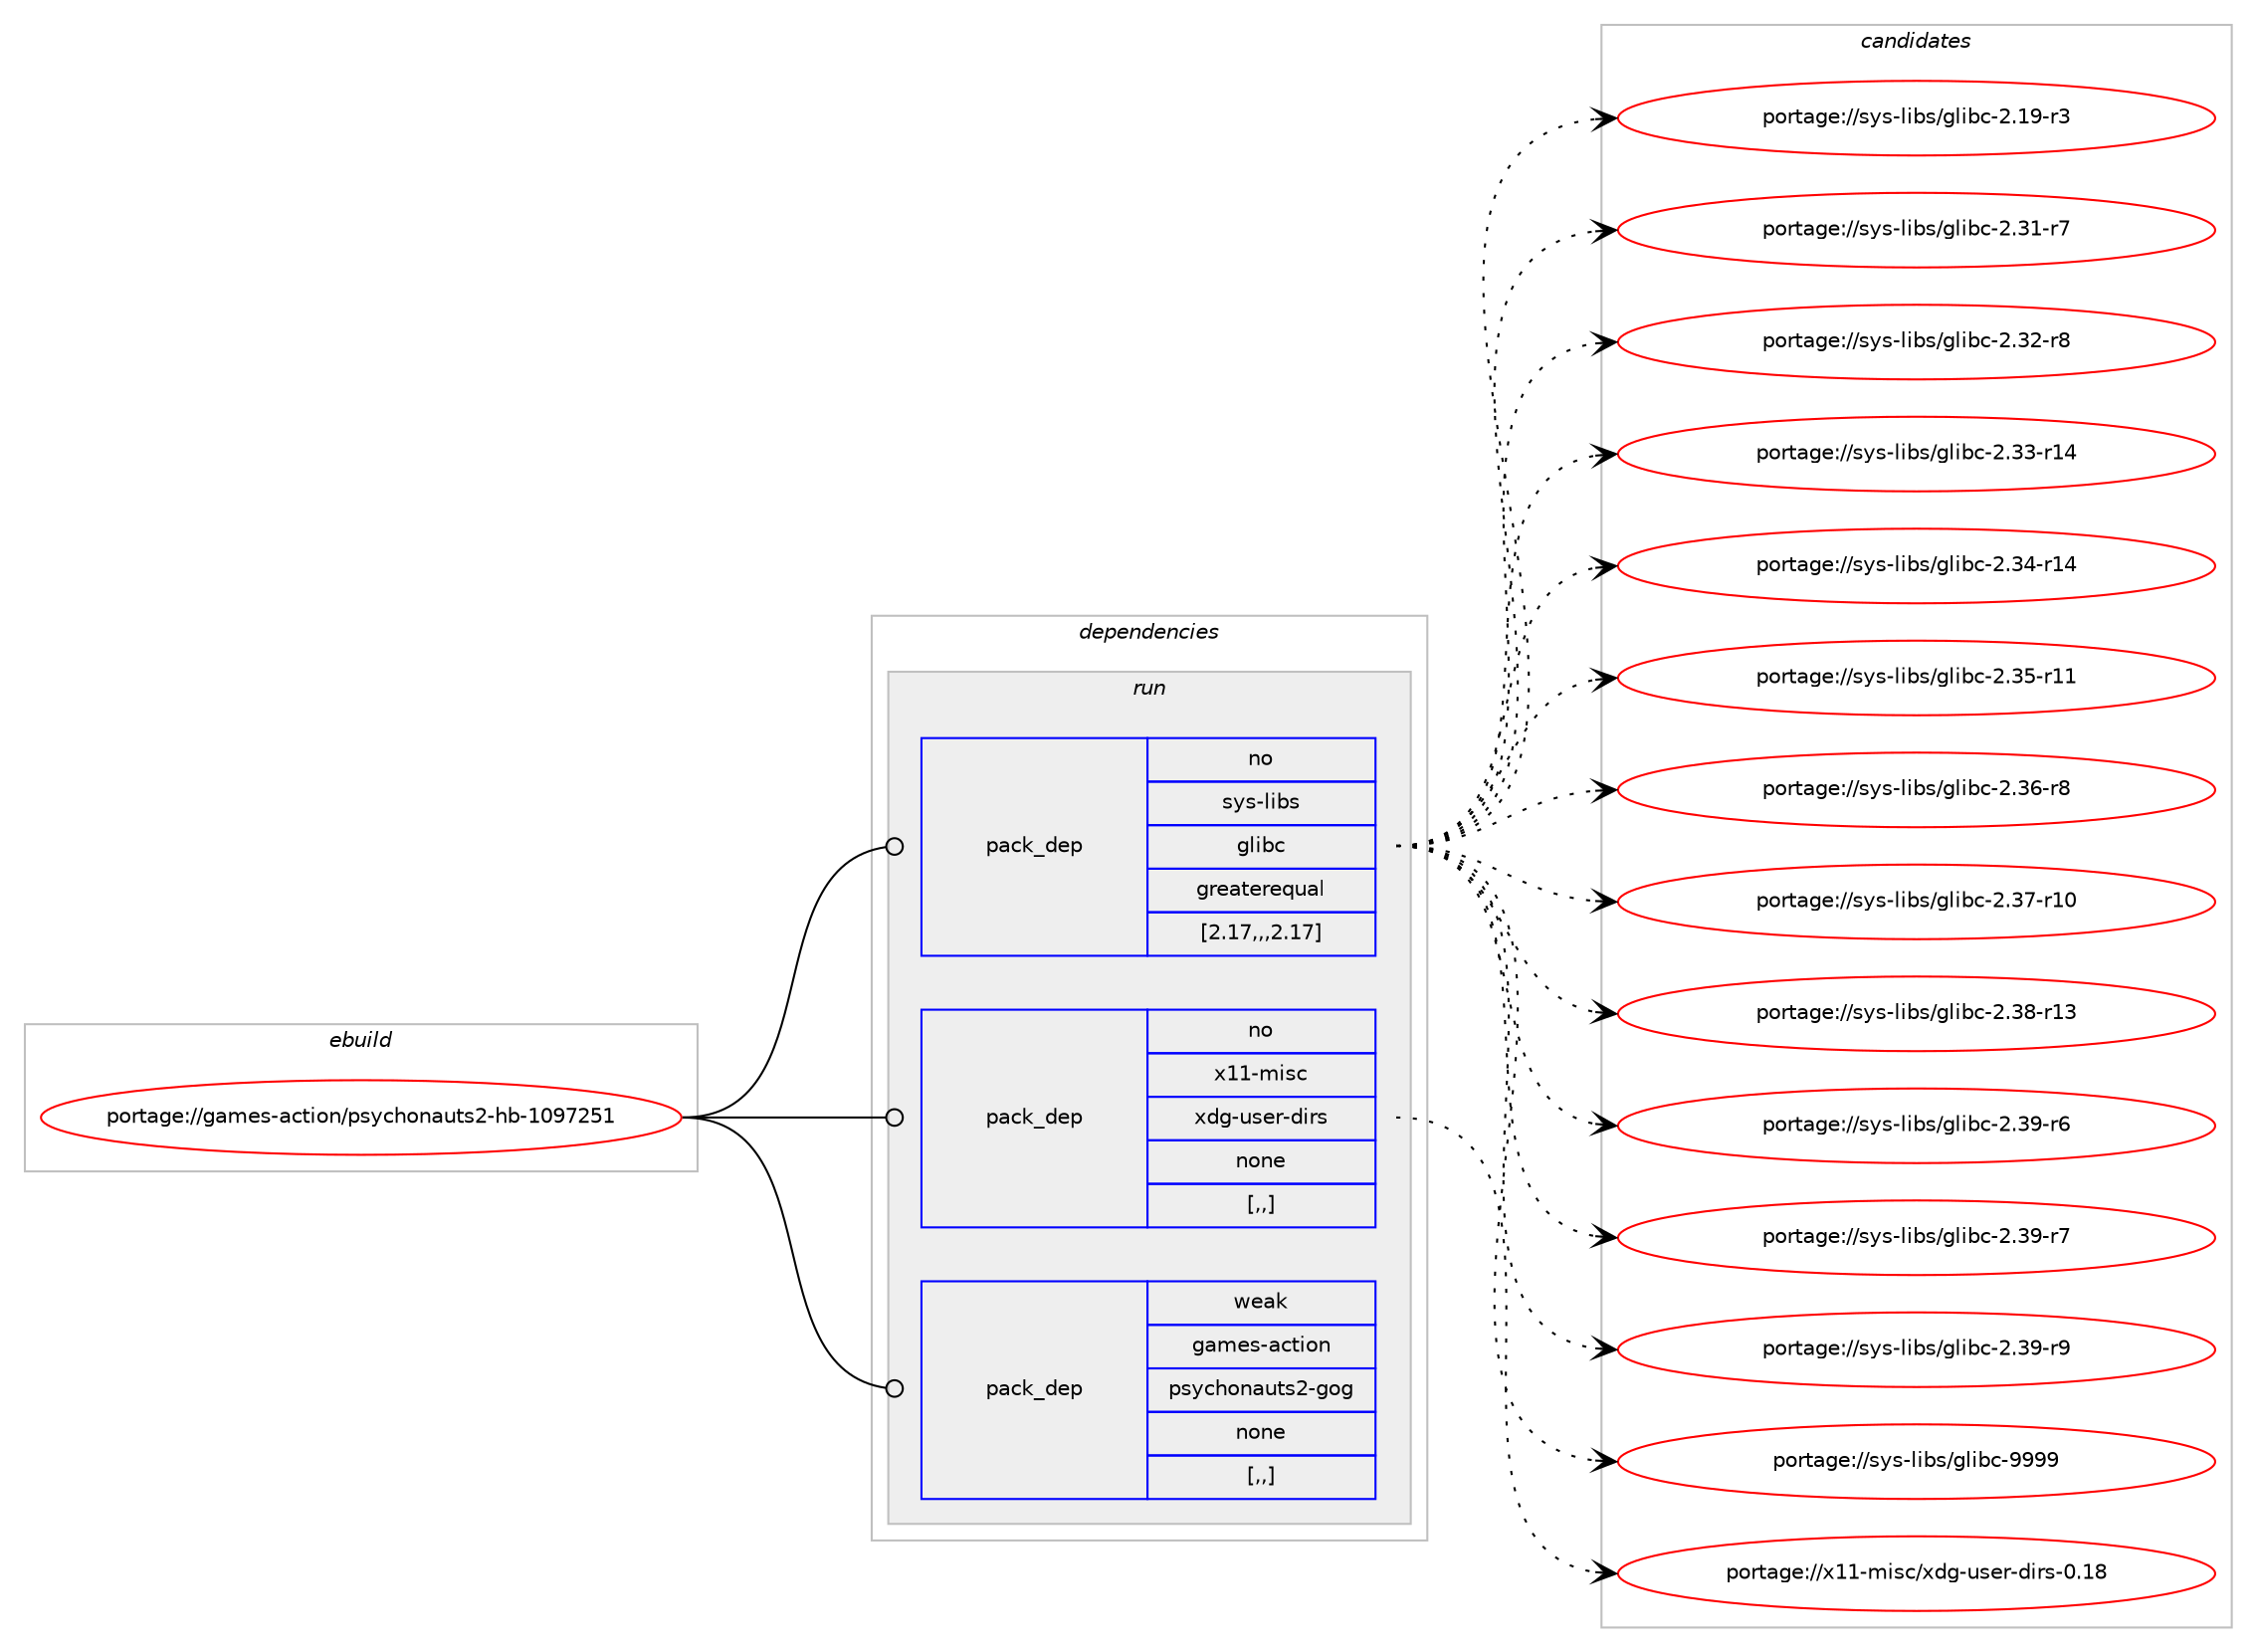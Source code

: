 digraph prolog {

# *************
# Graph options
# *************

newrank=true;
concentrate=true;
compound=true;
graph [rankdir=LR,fontname=Helvetica,fontsize=10,ranksep=1.5];#, ranksep=2.5, nodesep=0.2];
edge  [arrowhead=vee];
node  [fontname=Helvetica,fontsize=10];

# **********
# The ebuild
# **********

subgraph cluster_leftcol {
color=gray;
rank=same;
label=<<i>ebuild</i>>;
id [label="portage://games-action/psychonauts2-hb-1097251", color=red, width=4, href="../games-action/psychonauts2-hb-1097251.svg"];
}

# ****************
# The dependencies
# ****************

subgraph cluster_midcol {
color=gray;
label=<<i>dependencies</i>>;
subgraph cluster_compile {
fillcolor="#eeeeee";
style=filled;
label=<<i>compile</i>>;
}
subgraph cluster_compileandrun {
fillcolor="#eeeeee";
style=filled;
label=<<i>compile and run</i>>;
}
subgraph cluster_run {
fillcolor="#eeeeee";
style=filled;
label=<<i>run</i>>;
subgraph pack156748 {
dependency219613 [label=<<TABLE BORDER="0" CELLBORDER="1" CELLSPACING="0" CELLPADDING="4" WIDTH="220"><TR><TD ROWSPAN="6" CELLPADDING="30">pack_dep</TD></TR><TR><TD WIDTH="110">no</TD></TR><TR><TD>sys-libs</TD></TR><TR><TD>glibc</TD></TR><TR><TD>greaterequal</TD></TR><TR><TD>[2.17,,,2.17]</TD></TR></TABLE>>, shape=none, color=blue];
}
id:e -> dependency219613:w [weight=20,style="solid",arrowhead="odot"];
subgraph pack156749 {
dependency219614 [label=<<TABLE BORDER="0" CELLBORDER="1" CELLSPACING="0" CELLPADDING="4" WIDTH="220"><TR><TD ROWSPAN="6" CELLPADDING="30">pack_dep</TD></TR><TR><TD WIDTH="110">no</TD></TR><TR><TD>x11-misc</TD></TR><TR><TD>xdg-user-dirs</TD></TR><TR><TD>none</TD></TR><TR><TD>[,,]</TD></TR></TABLE>>, shape=none, color=blue];
}
id:e -> dependency219614:w [weight=20,style="solid",arrowhead="odot"];
subgraph pack156750 {
dependency219615 [label=<<TABLE BORDER="0" CELLBORDER="1" CELLSPACING="0" CELLPADDING="4" WIDTH="220"><TR><TD ROWSPAN="6" CELLPADDING="30">pack_dep</TD></TR><TR><TD WIDTH="110">weak</TD></TR><TR><TD>games-action</TD></TR><TR><TD>psychonauts2-gog</TD></TR><TR><TD>none</TD></TR><TR><TD>[,,]</TD></TR></TABLE>>, shape=none, color=blue];
}
id:e -> dependency219615:w [weight=20,style="solid",arrowhead="odot"];
}
}

# **************
# The candidates
# **************

subgraph cluster_choices {
rank=same;
color=gray;
label=<<i>candidates</i>>;

subgraph choice156748 {
color=black;
nodesep=1;
choice115121115451081059811547103108105989945504649574511451 [label="portage://sys-libs/glibc-2.19-r3", color=red, width=4,href="../sys-libs/glibc-2.19-r3.svg"];
choice115121115451081059811547103108105989945504651494511455 [label="portage://sys-libs/glibc-2.31-r7", color=red, width=4,href="../sys-libs/glibc-2.31-r7.svg"];
choice115121115451081059811547103108105989945504651504511456 [label="portage://sys-libs/glibc-2.32-r8", color=red, width=4,href="../sys-libs/glibc-2.32-r8.svg"];
choice11512111545108105981154710310810598994550465151451144952 [label="portage://sys-libs/glibc-2.33-r14", color=red, width=4,href="../sys-libs/glibc-2.33-r14.svg"];
choice11512111545108105981154710310810598994550465152451144952 [label="portage://sys-libs/glibc-2.34-r14", color=red, width=4,href="../sys-libs/glibc-2.34-r14.svg"];
choice11512111545108105981154710310810598994550465153451144949 [label="portage://sys-libs/glibc-2.35-r11", color=red, width=4,href="../sys-libs/glibc-2.35-r11.svg"];
choice115121115451081059811547103108105989945504651544511456 [label="portage://sys-libs/glibc-2.36-r8", color=red, width=4,href="../sys-libs/glibc-2.36-r8.svg"];
choice11512111545108105981154710310810598994550465155451144948 [label="portage://sys-libs/glibc-2.37-r10", color=red, width=4,href="../sys-libs/glibc-2.37-r10.svg"];
choice11512111545108105981154710310810598994550465156451144951 [label="portage://sys-libs/glibc-2.38-r13", color=red, width=4,href="../sys-libs/glibc-2.38-r13.svg"];
choice115121115451081059811547103108105989945504651574511454 [label="portage://sys-libs/glibc-2.39-r6", color=red, width=4,href="../sys-libs/glibc-2.39-r6.svg"];
choice115121115451081059811547103108105989945504651574511455 [label="portage://sys-libs/glibc-2.39-r7", color=red, width=4,href="../sys-libs/glibc-2.39-r7.svg"];
choice115121115451081059811547103108105989945504651574511457 [label="portage://sys-libs/glibc-2.39-r9", color=red, width=4,href="../sys-libs/glibc-2.39-r9.svg"];
choice11512111545108105981154710310810598994557575757 [label="portage://sys-libs/glibc-9999", color=red, width=4,href="../sys-libs/glibc-9999.svg"];
dependency219613:e -> choice115121115451081059811547103108105989945504649574511451:w [style=dotted,weight="100"];
dependency219613:e -> choice115121115451081059811547103108105989945504651494511455:w [style=dotted,weight="100"];
dependency219613:e -> choice115121115451081059811547103108105989945504651504511456:w [style=dotted,weight="100"];
dependency219613:e -> choice11512111545108105981154710310810598994550465151451144952:w [style=dotted,weight="100"];
dependency219613:e -> choice11512111545108105981154710310810598994550465152451144952:w [style=dotted,weight="100"];
dependency219613:e -> choice11512111545108105981154710310810598994550465153451144949:w [style=dotted,weight="100"];
dependency219613:e -> choice115121115451081059811547103108105989945504651544511456:w [style=dotted,weight="100"];
dependency219613:e -> choice11512111545108105981154710310810598994550465155451144948:w [style=dotted,weight="100"];
dependency219613:e -> choice11512111545108105981154710310810598994550465156451144951:w [style=dotted,weight="100"];
dependency219613:e -> choice115121115451081059811547103108105989945504651574511454:w [style=dotted,weight="100"];
dependency219613:e -> choice115121115451081059811547103108105989945504651574511455:w [style=dotted,weight="100"];
dependency219613:e -> choice115121115451081059811547103108105989945504651574511457:w [style=dotted,weight="100"];
dependency219613:e -> choice11512111545108105981154710310810598994557575757:w [style=dotted,weight="100"];
}
subgraph choice156749 {
color=black;
nodesep=1;
choice120494945109105115994712010010345117115101114451001051141154548464956 [label="portage://x11-misc/xdg-user-dirs-0.18", color=red, width=4,href="../x11-misc/xdg-user-dirs-0.18.svg"];
dependency219614:e -> choice120494945109105115994712010010345117115101114451001051141154548464956:w [style=dotted,weight="100"];
}
subgraph choice156750 {
color=black;
nodesep=1;
}
}

}
